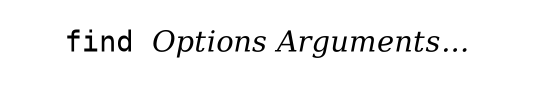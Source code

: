 digraph syntax1 {
     node [shape = plaintext]
     syntax[label = <
	    <font face="monospace">find </font><i>Options Arguments...</i>
    >];
}

digraph syntax2 {
     node [shape = plaintext]
     syntax[label = <
	    <font face="monospace">find </font><i>Options  Pathnames  BooleanExpression</i>
    >];
}
